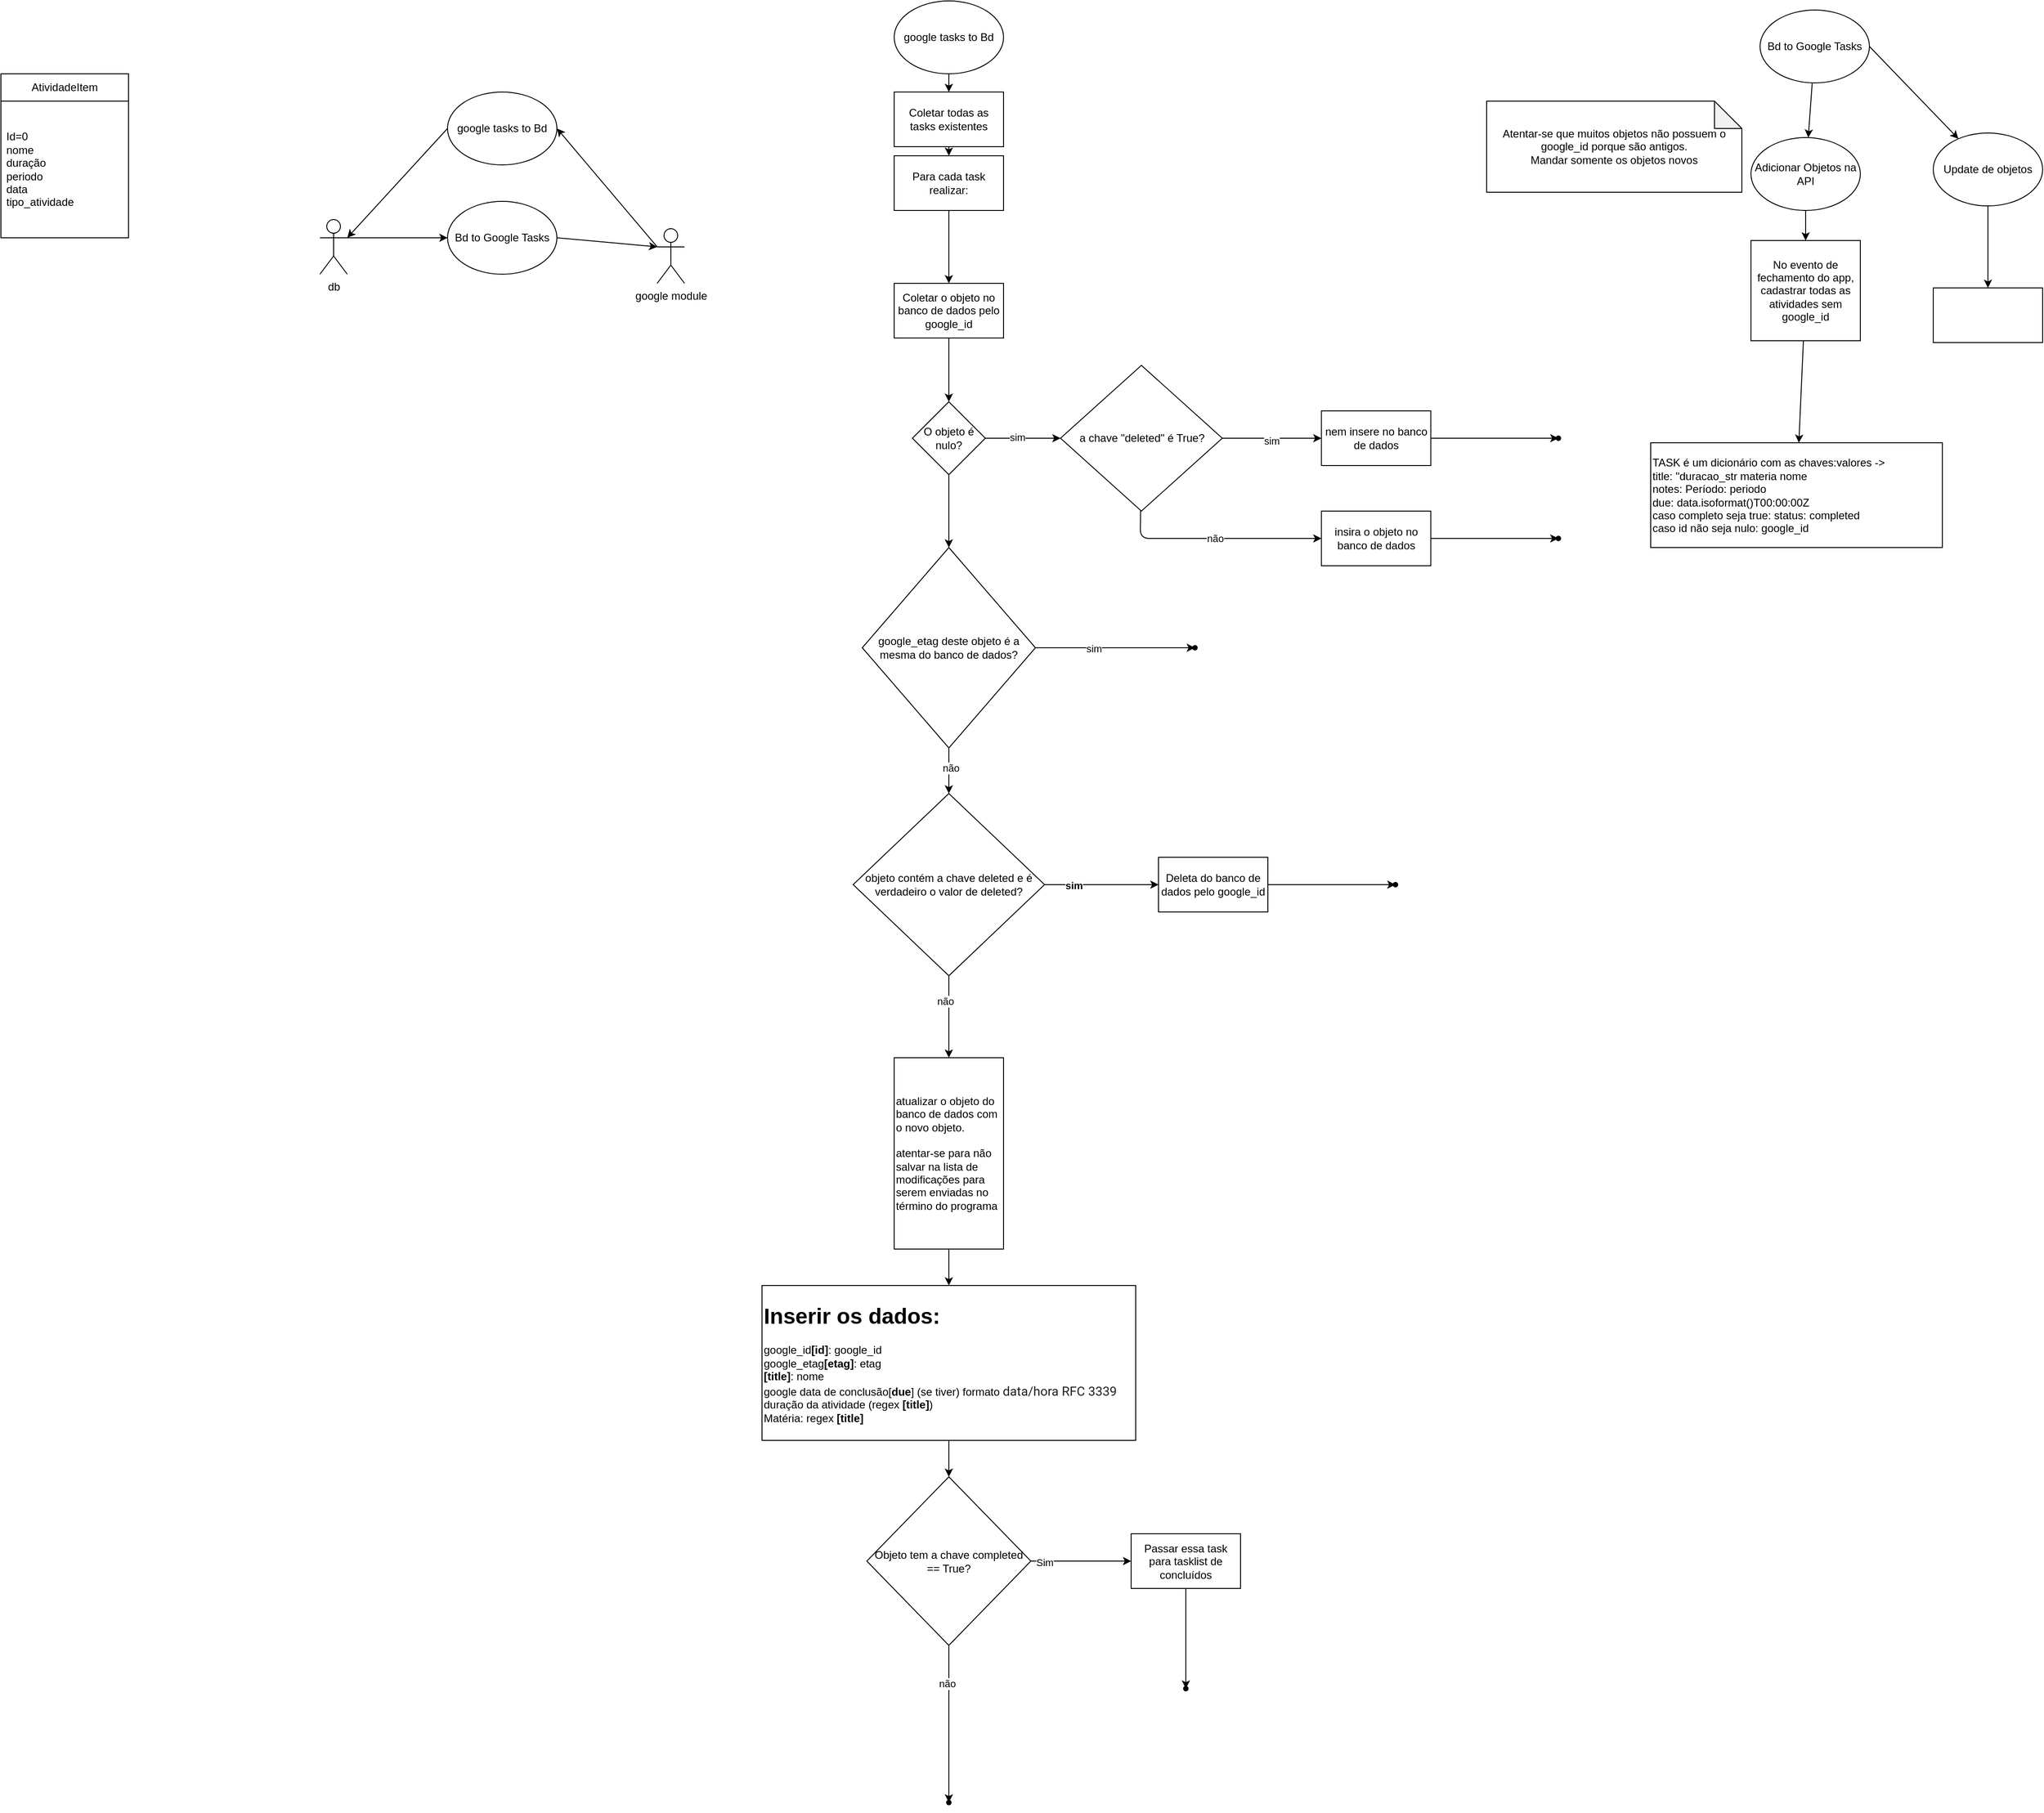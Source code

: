 <mxfile>
    <diagram id="DzA9UCq-kPdZy2DB_YPa" name="Página-1">
        <mxGraphModel dx="1834" dy="1262" grid="1" gridSize="10" guides="1" tooltips="1" connect="1" arrows="1" fold="1" page="0" pageScale="1" pageWidth="827" pageHeight="1169" math="0" shadow="0">
            <root>
                <mxCell id="0"/>
                <mxCell id="1" parent="0"/>
                <mxCell id="5" value="AtividadeItem" style="swimlane;fontStyle=0;childLayout=stackLayout;horizontal=1;startSize=30;horizontalStack=0;resizeParent=1;resizeParentMax=0;resizeLast=0;collapsible=1;marginBottom=0;whiteSpace=wrap;html=1;" parent="1" vertex="1">
                    <mxGeometry x="-390" y="-270" width="140" height="180" as="geometry"/>
                </mxCell>
                <mxCell id="7" value="&lt;div&gt;Id=0&lt;/div&gt;&lt;div&gt;nome&lt;/div&gt;&lt;div&gt;duração&lt;/div&gt;&lt;div&gt;periodo&lt;/div&gt;&lt;div&gt;data&lt;/div&gt;&lt;div&gt;tipo_atividade&lt;/div&gt;" style="text;strokeColor=none;fillColor=none;align=left;verticalAlign=middle;spacingLeft=4;spacingRight=4;overflow=hidden;points=[[0,0.5],[1,0.5]];portConstraint=eastwest;rotatable=0;whiteSpace=wrap;html=1;" parent="5" vertex="1">
                    <mxGeometry y="30" width="140" height="150" as="geometry"/>
                </mxCell>
                <mxCell id="13" style="edgeStyle=none;html=1;exitX=0;exitY=0.333;exitDx=0;exitDy=0;exitPerimeter=0;entryX=1;entryY=0.5;entryDx=0;entryDy=0;" parent="1" source="10" target="11" edge="1">
                    <mxGeometry relative="1" as="geometry"/>
                </mxCell>
                <mxCell id="10" value="google module" style="shape=umlActor;verticalLabelPosition=bottom;verticalAlign=top;html=1;outlineConnect=0;" parent="1" vertex="1">
                    <mxGeometry x="330" y="-100" width="30" height="60" as="geometry"/>
                </mxCell>
                <mxCell id="11" value="google tasks to Bd" style="ellipse;whiteSpace=wrap;html=1;" parent="1" vertex="1">
                    <mxGeometry x="100" y="-250" width="120" height="80" as="geometry"/>
                </mxCell>
                <mxCell id="54" style="edgeStyle=none;html=1;exitX=1;exitY=0.333;exitDx=0;exitDy=0;exitPerimeter=0;entryX=0;entryY=0.5;entryDx=0;entryDy=0;" parent="1" source="12" target="53" edge="1">
                    <mxGeometry relative="1" as="geometry"/>
                </mxCell>
                <mxCell id="12" value="db" style="shape=umlActor;verticalLabelPosition=bottom;verticalAlign=top;html=1;outlineConnect=0;" parent="1" vertex="1">
                    <mxGeometry x="-40" y="-110" width="30" height="60" as="geometry"/>
                </mxCell>
                <mxCell id="14" style="edgeStyle=none;html=1;exitX=0;exitY=0.5;exitDx=0;exitDy=0;entryX=1;entryY=0.333;entryDx=0;entryDy=0;entryPerimeter=0;" parent="1" source="11" target="12" edge="1">
                    <mxGeometry relative="1" as="geometry"/>
                </mxCell>
                <mxCell id="43" value="" style="edgeStyle=none;html=1;" parent="1" source="21" target="42" edge="1">
                    <mxGeometry relative="1" as="geometry"/>
                </mxCell>
                <mxCell id="21" value="&lt;span style=&quot;color: rgb(0, 0, 0);&quot;&gt;google tasks to Bd&lt;/span&gt;" style="ellipse;whiteSpace=wrap;html=1;" parent="1" vertex="1">
                    <mxGeometry x="590" y="-350" width="120" height="80" as="geometry"/>
                </mxCell>
                <mxCell id="31" value="" style="edgeStyle=none;html=1;exitX=0.5;exitY=1;exitDx=0;exitDy=0;" parent="1" source="119" target="132" edge="1">
                    <mxGeometry relative="1" as="geometry">
                        <mxPoint x="665" y="663" as="sourcePoint"/>
                        <mxPoint x="650" y="520" as="targetPoint"/>
                    </mxGeometry>
                </mxCell>
                <mxCell id="32" value="não" style="edgeLabel;html=1;align=center;verticalAlign=middle;resizable=0;points=[];" parent="31" vertex="1" connectable="0">
                    <mxGeometry x="-0.143" y="2" relative="1" as="geometry">
                        <mxPoint as="offset"/>
                    </mxGeometry>
                </mxCell>
                <mxCell id="92" style="edgeStyle=none;html=1;exitX=0.5;exitY=1;exitDx=0;exitDy=0;entryX=0.5;entryY=0;entryDx=0;entryDy=0;" edge="1" parent="1" source="42" target="91">
                    <mxGeometry relative="1" as="geometry"/>
                </mxCell>
                <mxCell id="42" value="Coletar todas as tasks existentes" style="whiteSpace=wrap;html=1;" parent="1" vertex="1">
                    <mxGeometry x="590" y="-250" width="120" height="60" as="geometry"/>
                </mxCell>
                <mxCell id="55" style="edgeStyle=none;html=1;exitX=1;exitY=0.5;exitDx=0;exitDy=0;" parent="1" source="53" edge="1">
                    <mxGeometry relative="1" as="geometry">
                        <mxPoint x="330" y="-80" as="targetPoint"/>
                    </mxGeometry>
                </mxCell>
                <mxCell id="53" value="Bd to Google Tasks" style="ellipse;whiteSpace=wrap;html=1;" parent="1" vertex="1">
                    <mxGeometry x="100" y="-130" width="120" height="80" as="geometry"/>
                </mxCell>
                <mxCell id="69" value="" style="edgeStyle=none;html=1;" parent="1" source="61" target="68" edge="1">
                    <mxGeometry relative="1" as="geometry"/>
                </mxCell>
                <mxCell id="72" style="edgeStyle=none;html=1;exitX=1;exitY=0.5;exitDx=0;exitDy=0;" parent="1" source="61" target="71" edge="1">
                    <mxGeometry relative="1" as="geometry"/>
                </mxCell>
                <mxCell id="61" value="&lt;span style=&quot;color: rgb(0, 0, 0);&quot;&gt;Bd to Google Tasks&lt;/span&gt;" style="ellipse;whiteSpace=wrap;html=1;" parent="1" vertex="1">
                    <mxGeometry x="1540" y="-340" width="120" height="80" as="geometry"/>
                </mxCell>
                <mxCell id="76" value="" style="edgeStyle=none;html=1;" parent="1" source="62" target="75" edge="1">
                    <mxGeometry relative="1" as="geometry"/>
                </mxCell>
                <mxCell id="62" value="No evento de fechamento do app, cadastrar todas as atividades sem google_id" style="whiteSpace=wrap;html=1;" parent="1" vertex="1">
                    <mxGeometry x="1530" y="-87" width="120" height="110" as="geometry"/>
                </mxCell>
                <mxCell id="66" value="Atentar-se que muitos objetos não possuem o google_id porque são antigos.&lt;div&gt;Mandar somente os objetos novos&lt;/div&gt;" style="shape=note;whiteSpace=wrap;html=1;backgroundOutline=1;darkOpacity=0.05;" parent="1" vertex="1">
                    <mxGeometry x="1240" y="-240" width="280" height="100" as="geometry"/>
                </mxCell>
                <mxCell id="70" value="" style="edgeStyle=none;html=1;" parent="1" source="68" target="62" edge="1">
                    <mxGeometry relative="1" as="geometry"/>
                </mxCell>
                <mxCell id="68" value="Adicionar Objetos na API" style="ellipse;whiteSpace=wrap;html=1;" parent="1" vertex="1">
                    <mxGeometry x="1530" y="-200" width="120" height="80" as="geometry"/>
                </mxCell>
                <mxCell id="74" value="" style="edgeStyle=none;html=1;" parent="1" source="71" target="73" edge="1">
                    <mxGeometry relative="1" as="geometry"/>
                </mxCell>
                <mxCell id="71" value="Update de objetos" style="ellipse;whiteSpace=wrap;html=1;" parent="1" vertex="1">
                    <mxGeometry x="1730" y="-205" width="120" height="80" as="geometry"/>
                </mxCell>
                <mxCell id="73" value="" style="whiteSpace=wrap;html=1;" parent="1" vertex="1">
                    <mxGeometry x="1730" y="-35" width="120" height="60" as="geometry"/>
                </mxCell>
                <mxCell id="75" value="&lt;div&gt;TASK é um dicionário com as chaves:valores -&amp;gt;&lt;/div&gt;title: &quot;duracao_str materia nome&lt;div&gt;notes: Período: periodo&lt;/div&gt;&lt;div&gt;due: data.isoformat()T00:00:00Z&lt;/div&gt;&lt;div&gt;caso completo seja true:&amp;nbsp;&lt;span style=&quot;background-color: transparent;&quot;&gt;status: completed&lt;/span&gt;&lt;/div&gt;&lt;div&gt;&lt;span style=&quot;background-color: transparent;&quot;&gt;caso id não seja nulo: google_id&lt;/span&gt;&lt;/div&gt;" style="whiteSpace=wrap;html=1;align=left;" parent="1" vertex="1">
                    <mxGeometry x="1420" y="135" width="320" height="115" as="geometry"/>
                </mxCell>
                <mxCell id="95" value="" style="edgeStyle=none;html=1;" edge="1" parent="1" source="91" target="94">
                    <mxGeometry relative="1" as="geometry"/>
                </mxCell>
                <mxCell id="91" value="Para cada task realizar:" style="whiteSpace=wrap;html=1;" vertex="1" parent="1">
                    <mxGeometry x="590" y="-180" width="120" height="60" as="geometry"/>
                </mxCell>
                <mxCell id="97" value="" style="edgeStyle=none;html=1;" edge="1" parent="1" source="94" target="96">
                    <mxGeometry relative="1" as="geometry"/>
                </mxCell>
                <mxCell id="94" value="Coletar o objeto no banco de dados pelo google_id" style="whiteSpace=wrap;html=1;" vertex="1" parent="1">
                    <mxGeometry x="590" y="-40" width="120" height="60" as="geometry"/>
                </mxCell>
                <mxCell id="101" value="" style="edgeStyle=none;html=1;" edge="1" parent="1" source="96" target="100">
                    <mxGeometry relative="1" as="geometry"/>
                </mxCell>
                <mxCell id="108" value="sim" style="edgeLabel;html=1;align=center;verticalAlign=middle;resizable=0;points=[];" vertex="1" connectable="0" parent="101">
                    <mxGeometry x="-0.151" y="1" relative="1" as="geometry">
                        <mxPoint as="offset"/>
                    </mxGeometry>
                </mxCell>
                <mxCell id="120" value="" style="edgeStyle=none;html=1;" edge="1" parent="1" source="96" target="119">
                    <mxGeometry relative="1" as="geometry"/>
                </mxCell>
                <mxCell id="96" value="O objeto é nulo?" style="rhombus;whiteSpace=wrap;html=1;" vertex="1" parent="1">
                    <mxGeometry x="610" y="90" width="80" height="80" as="geometry"/>
                </mxCell>
                <mxCell id="103" value="" style="edgeStyle=none;html=1;" edge="1" parent="1" source="100" target="102">
                    <mxGeometry relative="1" as="geometry"/>
                </mxCell>
                <mxCell id="113" value="sim" style="edgeLabel;html=1;align=center;verticalAlign=middle;resizable=0;points=[];" vertex="1" connectable="0" parent="103">
                    <mxGeometry x="-0.007" y="-3" relative="1" as="geometry">
                        <mxPoint as="offset"/>
                    </mxGeometry>
                </mxCell>
                <mxCell id="110" value="" style="edgeStyle=none;html=1;" edge="1" parent="1" source="100" target="109">
                    <mxGeometry relative="1" as="geometry">
                        <Array as="points">
                            <mxPoint x="860" y="240"/>
                        </Array>
                    </mxGeometry>
                </mxCell>
                <mxCell id="112" value="não" style="edgeLabel;html=1;align=center;verticalAlign=middle;resizable=0;points=[];" vertex="1" connectable="0" parent="110">
                    <mxGeometry x="-0.015" relative="1" as="geometry">
                        <mxPoint as="offset"/>
                    </mxGeometry>
                </mxCell>
                <mxCell id="100" value="&lt;span style=&quot;color: rgb(0, 0, 0);&quot;&gt;a chave &quot;deleted&quot; é True?&lt;/span&gt;" style="rhombus;whiteSpace=wrap;html=1;" vertex="1" parent="1">
                    <mxGeometry x="772.5" y="50" width="177.5" height="160" as="geometry"/>
                </mxCell>
                <mxCell id="105" value="" style="edgeStyle=none;html=1;" edge="1" parent="1" source="102" target="104">
                    <mxGeometry relative="1" as="geometry"/>
                </mxCell>
                <mxCell id="102" value="nem insere no banco de dados" style="whiteSpace=wrap;html=1;" vertex="1" parent="1">
                    <mxGeometry x="1058.75" y="100" width="120" height="60" as="geometry"/>
                </mxCell>
                <mxCell id="104" value="" style="shape=waypoint;sketch=0;size=6;pointerEvents=1;points=[];fillColor=default;resizable=0;rotatable=0;perimeter=centerPerimeter;snapToPoint=1;" vertex="1" parent="1">
                    <mxGeometry x="1308.75" y="120" width="20" height="20" as="geometry"/>
                </mxCell>
                <mxCell id="115" value="" style="edgeStyle=none;html=1;" edge="1" parent="1" source="109" target="114">
                    <mxGeometry relative="1" as="geometry"/>
                </mxCell>
                <mxCell id="109" value="insira o objeto no banco de dados" style="whiteSpace=wrap;html=1;" vertex="1" parent="1">
                    <mxGeometry x="1058.75" y="210" width="120" height="60" as="geometry"/>
                </mxCell>
                <mxCell id="114" value="" style="shape=waypoint;sketch=0;size=6;pointerEvents=1;points=[];fillColor=default;resizable=0;rotatable=0;perimeter=centerPerimeter;snapToPoint=1;" vertex="1" parent="1">
                    <mxGeometry x="1308.75" y="230" width="20" height="20" as="geometry"/>
                </mxCell>
                <mxCell id="122" value="" style="edgeStyle=none;html=1;" edge="1" parent="1" source="119" target="121">
                    <mxGeometry relative="1" as="geometry"/>
                </mxCell>
                <mxCell id="123" value="sim" style="edgeLabel;html=1;align=center;verticalAlign=middle;resizable=0;points=[];" vertex="1" connectable="0" parent="122">
                    <mxGeometry x="-0.269" y="-1" relative="1" as="geometry">
                        <mxPoint as="offset"/>
                    </mxGeometry>
                </mxCell>
                <mxCell id="119" value="&lt;span style=&quot;color: rgb(0, 0, 0); text-align: left;&quot;&gt;google_etag deste objeto é a mesma do banco de dados?&lt;/span&gt;" style="rhombus;whiteSpace=wrap;html=1;" vertex="1" parent="1">
                    <mxGeometry x="555" y="250" width="190" height="220" as="geometry"/>
                </mxCell>
                <mxCell id="121" value="" style="shape=waypoint;sketch=0;size=6;pointerEvents=1;points=[];fillColor=default;resizable=0;rotatable=0;perimeter=centerPerimeter;snapToPoint=1;" vertex="1" parent="1">
                    <mxGeometry x="910" y="350" width="20" height="20" as="geometry"/>
                </mxCell>
                <mxCell id="137" value="" style="edgeStyle=none;html=1;" edge="1" parent="1" source="132" target="136">
                    <mxGeometry relative="1" as="geometry"/>
                </mxCell>
                <mxCell id="141" value="sim" style="edgeLabel;html=1;align=center;verticalAlign=middle;resizable=0;points=[];fontStyle=1" vertex="1" connectable="0" parent="137">
                    <mxGeometry x="-0.488" y="-1" relative="1" as="geometry">
                        <mxPoint as="offset"/>
                    </mxGeometry>
                </mxCell>
                <mxCell id="140" value="" style="edgeStyle=none;html=1;" edge="1" parent="1" source="132" target="134">
                    <mxGeometry relative="1" as="geometry"/>
                </mxCell>
                <mxCell id="142" value="não" style="edgeLabel;html=1;align=center;verticalAlign=middle;resizable=0;points=[];" vertex="1" connectable="0" parent="140">
                    <mxGeometry x="-0.378" y="-4" relative="1" as="geometry">
                        <mxPoint as="offset"/>
                    </mxGeometry>
                </mxCell>
                <mxCell id="132" value="objeto contém a chave deleted e é verdadeiro o valor de deleted?" style="rhombus;whiteSpace=wrap;html=1;" vertex="1" parent="1">
                    <mxGeometry x="545" y="520" width="210" height="200" as="geometry"/>
                </mxCell>
                <mxCell id="133" value="" style="edgeStyle=none;html=1;" edge="1" parent="1" source="134" target="135">
                    <mxGeometry relative="1" as="geometry"/>
                </mxCell>
                <mxCell id="134" value="atualizar o objeto do banco de dados com o novo objeto.&lt;div&gt;&lt;br&gt;&lt;/div&gt;&lt;div&gt;atentar-se para não salvar na lista de modificações para serem enviadas no término do programa&lt;/div&gt;" style="whiteSpace=wrap;html=1;align=left;" vertex="1" parent="1">
                    <mxGeometry x="590" y="810" width="120" height="210" as="geometry"/>
                </mxCell>
                <mxCell id="146" value="" style="edgeStyle=none;html=1;" edge="1" parent="1" source="135" target="145">
                    <mxGeometry relative="1" as="geometry"/>
                </mxCell>
                <mxCell id="135" value="&lt;h1&gt;&lt;b&gt;Inserir os dados:&lt;/b&gt;&lt;/h1&gt;&lt;div&gt;google_id&lt;b&gt;[id]&lt;/b&gt;: google_id&lt;/div&gt;&lt;div&gt;google_etag&lt;b&gt;[etag]&lt;/b&gt;: etag&lt;/div&gt;&lt;div&gt;&lt;b&gt;[title]&lt;/b&gt;: nome&lt;/div&gt;&lt;div&gt;google data de conclusão[&lt;b&gt;due&lt;/b&gt;] (se tiver) formato&amp;nbsp;&lt;span style=&quot;background-color: rgba(255, 255, 255, 0.95); color: rgb(32, 33, 36); font-family: Roboto, &amp;quot;Noto Sans&amp;quot;, &amp;quot;Noto Sans JP&amp;quot;, &amp;quot;Noto Sans KR&amp;quot;, &amp;quot;Noto Naskh Arabic&amp;quot;, &amp;quot;Noto Sans Thai&amp;quot;, &amp;quot;Noto Sans Hebrew&amp;quot;, &amp;quot;Noto Sans Bengali&amp;quot;, sans-serif; font-size: 14px;&quot;&gt;data/hora RFC 3339&lt;/span&gt;&lt;/div&gt;&lt;div&gt;duração da atividade (regex &lt;b&gt;[title]&lt;/b&gt;)&lt;/div&gt;&lt;div&gt;Matéria: regex &lt;b&gt;[title]&lt;/b&gt;&lt;/div&gt;&lt;div&gt;&lt;br&gt;&lt;/div&gt;" style="whiteSpace=wrap;html=1;align=left;" vertex="1" parent="1">
                    <mxGeometry x="445" y="1060" width="410" height="170" as="geometry"/>
                </mxCell>
                <mxCell id="139" value="" style="edgeStyle=none;html=1;" edge="1" parent="1" source="136" target="138">
                    <mxGeometry relative="1" as="geometry"/>
                </mxCell>
                <mxCell id="136" value="Deleta do banco de dados pelo google_id" style="whiteSpace=wrap;html=1;" vertex="1" parent="1">
                    <mxGeometry x="880" y="590" width="120" height="60" as="geometry"/>
                </mxCell>
                <mxCell id="138" value="" style="shape=waypoint;sketch=0;size=6;pointerEvents=1;points=[];fillColor=default;resizable=0;rotatable=0;perimeter=centerPerimeter;snapToPoint=1;" vertex="1" parent="1">
                    <mxGeometry x="1130" y="610" width="20" height="20" as="geometry"/>
                </mxCell>
                <mxCell id="148" value="" style="edgeStyle=none;html=1;" edge="1" parent="1" source="145" target="147">
                    <mxGeometry relative="1" as="geometry"/>
                </mxCell>
                <mxCell id="151" value="Sim" style="edgeLabel;html=1;align=center;verticalAlign=middle;resizable=0;points=[];" vertex="1" connectable="0" parent="148">
                    <mxGeometry x="-0.727" relative="1" as="geometry">
                        <mxPoint y="1" as="offset"/>
                    </mxGeometry>
                </mxCell>
                <mxCell id="153" value="" style="edgeStyle=none;html=1;" edge="1" parent="1" source="145" target="152">
                    <mxGeometry relative="1" as="geometry"/>
                </mxCell>
                <mxCell id="154" value="não" style="edgeLabel;html=1;align=center;verticalAlign=middle;resizable=0;points=[];" vertex="1" connectable="0" parent="153">
                    <mxGeometry x="-0.513" y="-2" relative="1" as="geometry">
                        <mxPoint as="offset"/>
                    </mxGeometry>
                </mxCell>
                <mxCell id="145" value="Objeto tem a chave completed == True?" style="rhombus;whiteSpace=wrap;html=1;align=center;" vertex="1" parent="1">
                    <mxGeometry x="560" y="1270" width="180" height="185" as="geometry"/>
                </mxCell>
                <mxCell id="156" value="" style="edgeStyle=none;html=1;" edge="1" parent="1" source="147" target="155">
                    <mxGeometry relative="1" as="geometry"/>
                </mxCell>
                <mxCell id="147" value="Passar essa task para tasklist de concluídos" style="whiteSpace=wrap;html=1;" vertex="1" parent="1">
                    <mxGeometry x="850" y="1332.5" width="120" height="60" as="geometry"/>
                </mxCell>
                <mxCell id="152" value="" style="shape=waypoint;sketch=0;size=6;pointerEvents=1;points=[];fillColor=default;resizable=0;rotatable=0;perimeter=centerPerimeter;snapToPoint=1;" vertex="1" parent="1">
                    <mxGeometry x="640" y="1617.5" width="20" height="20" as="geometry"/>
                </mxCell>
                <mxCell id="155" value="" style="shape=waypoint;sketch=0;size=6;pointerEvents=1;points=[];fillColor=default;resizable=0;rotatable=0;perimeter=centerPerimeter;snapToPoint=1;" vertex="1" parent="1">
                    <mxGeometry x="900" y="1492.5" width="20" height="20" as="geometry"/>
                </mxCell>
            </root>
        </mxGraphModel>
    </diagram>
</mxfile>